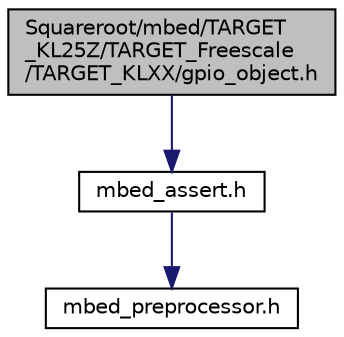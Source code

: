 digraph "Squareroot/mbed/TARGET_KL25Z/TARGET_Freescale/TARGET_KLXX/gpio_object.h"
{
 // LATEX_PDF_SIZE
  edge [fontname="Helvetica",fontsize="10",labelfontname="Helvetica",labelfontsize="10"];
  node [fontname="Helvetica",fontsize="10",shape=record];
  Node1 [label="Squareroot/mbed/TARGET\l_KL25Z/TARGET_Freescale\l/TARGET_KLXX/gpio_object.h",height=0.2,width=0.4,color="black", fillcolor="grey75", style="filled", fontcolor="black",tooltip=" "];
  Node1 -> Node2 [color="midnightblue",fontsize="10",style="solid",fontname="Helvetica"];
  Node2 [label="mbed_assert.h",height=0.2,width=0.4,color="black", fillcolor="white", style="filled",URL="$mbed__assert_8h.html",tooltip=" "];
  Node2 -> Node3 [color="midnightblue",fontsize="10",style="solid",fontname="Helvetica"];
  Node3 [label="mbed_preprocessor.h",height=0.2,width=0.4,color="black", fillcolor="white", style="filled",URL="$mbed__preprocessor_8h.html",tooltip=" "];
}
